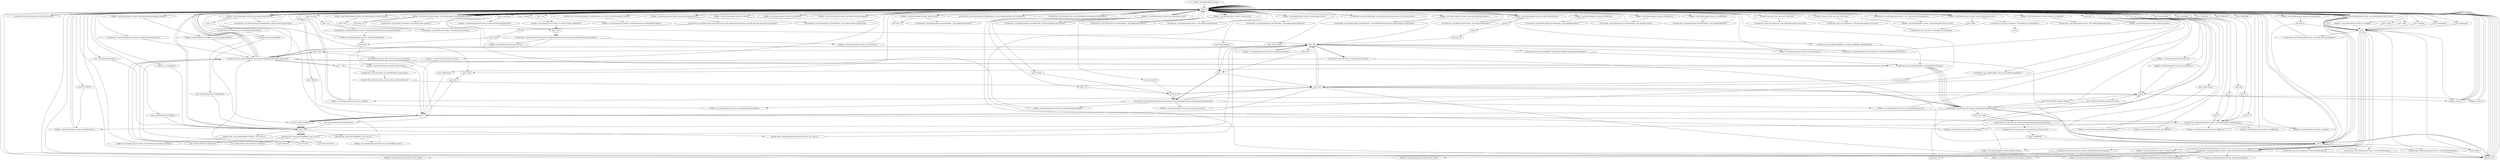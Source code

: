 digraph "" {
    "r0 := @this: com.fluendo.player.Cortado"
    "load.r r0"
    "r0 := @this: com.fluendo.player.Cortado"->"load.r r0";
    "load.r r0"->"load.r r0";
    "fieldput <com.fluendo.player.Cortado: com.fluendo.player.Cortado cortado>"
    "load.r r0"->"fieldput <com.fluendo.player.Cortado: com.fluendo.player.Cortado cortado>";
    "push \"init()\""
    "fieldput <com.fluendo.player.Cortado: com.fluendo.player.Cortado cortado>"->"push \"init()\"";
    "staticinvoke <com.fluendo.utils.Debug: void info(java.lang.String)>"
    "push \"init()\""->"staticinvoke <com.fluendo.utils.Debug: void info(java.lang.String)>";
    "staticinvoke <com.fluendo.utils.Debug: void info(java.lang.String)>"->"load.r r0";
    "fieldget <com.fluendo.player.Cortado: com.fluendo.player.CortadoPipeline pipeline>"
    "load.r r0"->"fieldget <com.fluendo.player.Cortado: com.fluendo.player.CortadoPipeline pipeline>";
    "ifnull load.r r0"
    "fieldget <com.fluendo.player.Cortado: com.fluendo.player.CortadoPipeline pipeline>"->"ifnull load.r r0";
    "ifnull load.r r0"->"load.r r0";
    "virtualinvoke <com.fluendo.player.Cortado: void stop()>"
    "load.r r0"->"virtualinvoke <com.fluendo.player.Cortado: void stop()>";
    "virtualinvoke <com.fluendo.player.Cortado: void stop()>"->"load.r r0";
    "new com.fluendo.player.CortadoPipeline"
    "load.r r0"->"new com.fluendo.player.CortadoPipeline";
    "dup1.r"
    "new com.fluendo.player.CortadoPipeline"->"dup1.r";
    "dup1.r"->"load.r r0";
    "specialinvoke <com.fluendo.player.CortadoPipeline: void <init>(com.fluendo.player.Cortado)>"
    "load.r r0"->"specialinvoke <com.fluendo.player.CortadoPipeline: void <init>(com.fluendo.player.Cortado)>";
    "fieldput <com.fluendo.player.Cortado: com.fluendo.player.CortadoPipeline pipeline>"
    "specialinvoke <com.fluendo.player.CortadoPipeline: void <init>(com.fluendo.player.Cortado)>"->"fieldput <com.fluendo.player.Cortado: com.fluendo.player.CortadoPipeline pipeline>";
    "fieldput <com.fluendo.player.Cortado: com.fluendo.player.CortadoPipeline pipeline>"->"load.r r0";
    "new com.fluendo.player.Configure"
    "load.r r0"->"new com.fluendo.player.Configure";
    "new com.fluendo.player.Configure"->"dup1.r";
    "specialinvoke <com.fluendo.player.Configure: void <init>()>"
    "dup1.r"->"specialinvoke <com.fluendo.player.Configure: void <init>()>";
    "fieldput <com.fluendo.player.Cortado: com.fluendo.player.Configure configure>"
    "specialinvoke <com.fluendo.player.Configure: void <init>()>"->"fieldput <com.fluendo.player.Cortado: com.fluendo.player.Configure configure>";
    "fieldput <com.fluendo.player.Cortado: com.fluendo.player.Configure configure>"->"load.r r0";
    "load.r r0"->"load.r r0";
    "load.r r0"->"load.r r0";
    "push \"url\""
    "load.r r0"->"push \"url\"";
    "push null"
    "push \"url\""->"push null";
    "virtualinvoke <com.fluendo.player.Cortado: java.lang.String getStringParam(java.lang.String,java.lang.String)>"
    "push null"->"virtualinvoke <com.fluendo.player.Cortado: java.lang.String getStringParam(java.lang.String,java.lang.String)>";
    "store.r $r6"
    "virtualinvoke <com.fluendo.player.Cortado: java.lang.String getStringParam(java.lang.String,java.lang.String)>"->"store.r $r6";
    "load.r $r6"
    "store.r $r6"->"load.r $r6";
    "fieldput <com.fluendo.player.Cortado: java.lang.String urlString>"
    "load.r $r6"->"fieldput <com.fluendo.player.Cortado: java.lang.String urlString>";
    "fieldput <com.fluendo.player.Cortado: java.lang.String urlString>"->"load.r $r6";
    "fieldput <com.fluendo.player.Cortado: java.lang.String src>"
    "load.r $r6"->"fieldput <com.fluendo.player.Cortado: java.lang.String src>";
    "fieldput <com.fluendo.player.Cortado: java.lang.String src>"->"load.r r0";
    "load.r r0"->"load.r r0";
    "push \"seekable\""
    "load.r r0"->"push \"seekable\"";
    "staticget <com.fluendo.player.Cortado: java.lang.String[] autoBoolVals>"
    "push \"seekable\""->"staticget <com.fluendo.player.Cortado: java.lang.String[] autoBoolVals>";
    "push \"auto\""
    "staticget <com.fluendo.player.Cortado: java.lang.String[] autoBoolVals>"->"push \"auto\"";
    "virtualinvoke <com.fluendo.player.Cortado: int getEnumParam(java.lang.String,java.lang.String[],java.lang.String)>"
    "push \"auto\""->"virtualinvoke <com.fluendo.player.Cortado: int getEnumParam(java.lang.String,java.lang.String[],java.lang.String)>";
    "fieldput <com.fluendo.player.Cortado: int seekable>"
    "virtualinvoke <com.fluendo.player.Cortado: int getEnumParam(java.lang.String,java.lang.String[],java.lang.String)>"->"fieldput <com.fluendo.player.Cortado: int seekable>";
    "fieldput <com.fluendo.player.Cortado: int seekable>"->"load.r r0";
    "load.r r0"->"load.r r0";
    "push \"live\""
    "load.r r0"->"push \"live\"";
    "push \"live\""->"staticget <com.fluendo.player.Cortado: java.lang.String[] autoBoolVals>";
    "staticget <com.fluendo.player.Cortado: java.lang.String[] autoBoolVals>"->"push \"auto\"";
    "push \"auto\""->"virtualinvoke <com.fluendo.player.Cortado: int getEnumParam(java.lang.String,java.lang.String[],java.lang.String)>";
    "fieldput <com.fluendo.player.Cortado: int live>"
    "virtualinvoke <com.fluendo.player.Cortado: int getEnumParam(java.lang.String,java.lang.String[],java.lang.String)>"->"fieldput <com.fluendo.player.Cortado: int live>";
    "fieldput <com.fluendo.player.Cortado: int live>"->"load.r r0";
    "load.r r0"->"load.r r0";
    "push \"duration\""
    "load.r r0"->"push \"duration\"";
    "push -1.0"
    "push \"duration\""->"push -1.0";
    "virtualinvoke <com.fluendo.player.Cortado: double getDoubleParam(java.lang.String,double)>"
    "push -1.0"->"virtualinvoke <com.fluendo.player.Cortado: double getDoubleParam(java.lang.String,double)>";
    "fieldput <com.fluendo.player.Cortado: double durationParam>"
    "virtualinvoke <com.fluendo.player.Cortado: double getDoubleParam(java.lang.String,double)>"->"fieldput <com.fluendo.player.Cortado: double durationParam>";
    "fieldput <com.fluendo.player.Cortado: double durationParam>"->"load.r r0";
    "load.r r0"->"load.r r0";
    "push \"audio\""
    "load.r r0"->"push \"audio\"";
    "push 1"
    "push \"audio\""->"push 1";
    "virtualinvoke <com.fluendo.player.Cortado: boolean getBoolParam(java.lang.String,boolean)>"
    "push 1"->"virtualinvoke <com.fluendo.player.Cortado: boolean getBoolParam(java.lang.String,boolean)>";
    "fieldput <com.fluendo.player.Cortado: boolean audio>"
    "virtualinvoke <com.fluendo.player.Cortado: boolean getBoolParam(java.lang.String,boolean)>"->"fieldput <com.fluendo.player.Cortado: boolean audio>";
    "fieldput <com.fluendo.player.Cortado: boolean audio>"->"load.r r0";
    "load.r r0"->"load.r r0";
    "push \"video\""
    "load.r r0"->"push \"video\"";
    "push \"video\""->"push 1";
    "push 1"->"virtualinvoke <com.fluendo.player.Cortado: boolean getBoolParam(java.lang.String,boolean)>";
    "fieldput <com.fluendo.player.Cortado: boolean video>"
    "virtualinvoke <com.fluendo.player.Cortado: boolean getBoolParam(java.lang.String,boolean)>"->"fieldput <com.fluendo.player.Cortado: boolean video>";
    "fieldput <com.fluendo.player.Cortado: boolean video>"->"load.r r0";
    "load.r r0"->"load.r r0";
    "push \"kateIndex\""
    "load.r r0"->"push \"kateIndex\"";
    "push -1"
    "push \"kateIndex\""->"push -1";
    "virtualinvoke <com.fluendo.player.Cortado: int getIntParam(java.lang.String,int)>"
    "push -1"->"virtualinvoke <com.fluendo.player.Cortado: int getIntParam(java.lang.String,int)>";
    "fieldput <com.fluendo.player.Cortado: int kateIndex>"
    "virtualinvoke <com.fluendo.player.Cortado: int getIntParam(java.lang.String,int)>"->"fieldput <com.fluendo.player.Cortado: int kateIndex>";
    "fieldput <com.fluendo.player.Cortado: int kateIndex>"->"load.r r0";
    "load.r r0"->"load.r r0";
    "push \"kateLanguage\""
    "load.r r0"->"push \"kateLanguage\"";
    "push \"\""
    "push \"kateLanguage\""->"push \"\"";
    "push \"\""->"virtualinvoke <com.fluendo.player.Cortado: java.lang.String getStringParam(java.lang.String,java.lang.String)>";
    "fieldput <com.fluendo.player.Cortado: java.lang.String kateLanguage>"
    "virtualinvoke <com.fluendo.player.Cortado: java.lang.String getStringParam(java.lang.String,java.lang.String)>"->"fieldput <com.fluendo.player.Cortado: java.lang.String kateLanguage>";
    "fieldput <com.fluendo.player.Cortado: java.lang.String kateLanguage>"->"load.r r0";
    "load.r r0"->"load.r r0";
    "push \"kateCategory\""
    "load.r r0"->"push \"kateCategory\"";
    "push \"kateCategory\""->"push \"\"";
    "push \"\""->"virtualinvoke <com.fluendo.player.Cortado: java.lang.String getStringParam(java.lang.String,java.lang.String)>";
    "fieldput <com.fluendo.player.Cortado: java.lang.String kateCategory>"
    "virtualinvoke <com.fluendo.player.Cortado: java.lang.String getStringParam(java.lang.String,java.lang.String)>"->"fieldput <com.fluendo.player.Cortado: java.lang.String kateCategory>";
    "fieldput <com.fluendo.player.Cortado: java.lang.String kateCategory>"->"load.r r0";
    "load.r r0"->"load.r r0";
    "push \"statusHeight\""
    "load.r r0"->"push \"statusHeight\"";
    "push 12"
    "push \"statusHeight\""->"push 12";
    "push 12"->"virtualinvoke <com.fluendo.player.Cortado: int getIntParam(java.lang.String,int)>";
    "fieldput <com.fluendo.player.Cortado: int statusHeight>"
    "virtualinvoke <com.fluendo.player.Cortado: int getIntParam(java.lang.String,int)>"->"fieldput <com.fluendo.player.Cortado: int statusHeight>";
    "fieldput <com.fluendo.player.Cortado: int statusHeight>"->"load.r r0";
    "load.r r0"->"load.r r0";
    "push \"autoPlay\""
    "load.r r0"->"push \"autoPlay\"";
    "push \"autoPlay\""->"push 1";
    "push 1"->"virtualinvoke <com.fluendo.player.Cortado: boolean getBoolParam(java.lang.String,boolean)>";
    "fieldput <com.fluendo.player.Cortado: boolean autoPlay>"
    "virtualinvoke <com.fluendo.player.Cortado: boolean getBoolParam(java.lang.String,boolean)>"->"fieldput <com.fluendo.player.Cortado: boolean autoPlay>";
    "fieldput <com.fluendo.player.Cortado: boolean autoPlay>"->"load.r r0";
    "load.r r0"->"load.r r0";
    "push \"showStatus\""
    "load.r r0"->"push \"showStatus\"";
    "staticget <com.fluendo.player.Cortado: java.lang.String[] showStatusVals>"
    "push \"showStatus\""->"staticget <com.fluendo.player.Cortado: java.lang.String[] showStatusVals>";
    "staticget <com.fluendo.player.Cortado: java.lang.String[] showStatusVals>"->"push \"auto\"";
    "push \"auto\""->"virtualinvoke <com.fluendo.player.Cortado: int getEnumParam(java.lang.String,java.lang.String[],java.lang.String)>";
    "fieldput <com.fluendo.player.Cortado: int showStatus>"
    "virtualinvoke <com.fluendo.player.Cortado: int getEnumParam(java.lang.String,java.lang.String[],java.lang.String)>"->"fieldput <com.fluendo.player.Cortado: int showStatus>";
    "fieldput <com.fluendo.player.Cortado: int showStatus>"->"load.r r0";
    "load.r r0"->"load.r r0";
    "push \"hideTimeout\""
    "load.r r0"->"push \"hideTimeout\"";
    "push 3"
    "push \"hideTimeout\""->"push 3";
    "push 3"->"virtualinvoke <com.fluendo.player.Cortado: int getIntParam(java.lang.String,int)>";
    "fieldput <com.fluendo.player.Cortado: int hideTimeout>"
    "virtualinvoke <com.fluendo.player.Cortado: int getIntParam(java.lang.String,int)>"->"fieldput <com.fluendo.player.Cortado: int hideTimeout>";
    "fieldput <com.fluendo.player.Cortado: int hideTimeout>"->"load.r r0";
    "load.r r0"->"load.r r0";
    "push \"showSpeaker\""
    "load.r r0"->"push \"showSpeaker\"";
    "push \"showSpeaker\""->"push 1";
    "push 1"->"virtualinvoke <com.fluendo.player.Cortado: boolean getBoolParam(java.lang.String,boolean)>";
    "fieldput <com.fluendo.player.Cortado: boolean showSpeaker>"
    "virtualinvoke <com.fluendo.player.Cortado: boolean getBoolParam(java.lang.String,boolean)>"->"fieldput <com.fluendo.player.Cortado: boolean showSpeaker>";
    "fieldput <com.fluendo.player.Cortado: boolean showSpeaker>"->"load.r r0";
    "load.r r0"->"load.r r0";
    "push \"keepAspect\""
    "load.r r0"->"push \"keepAspect\"";
    "push \"keepAspect\""->"push 1";
    "push 1"->"virtualinvoke <com.fluendo.player.Cortado: boolean getBoolParam(java.lang.String,boolean)>";
    "fieldput <com.fluendo.player.Cortado: boolean keepAspect>"
    "virtualinvoke <com.fluendo.player.Cortado: boolean getBoolParam(java.lang.String,boolean)>"->"fieldput <com.fluendo.player.Cortado: boolean keepAspect>";
    "fieldput <com.fluendo.player.Cortado: boolean keepAspect>"->"load.r r0";
    "load.r r0"->"load.r r0";
    "push \"ignoreAspect\""
    "load.r r0"->"push \"ignoreAspect\"";
    "push 0"
    "push \"ignoreAspect\""->"push 0";
    "push 0"->"virtualinvoke <com.fluendo.player.Cortado: boolean getBoolParam(java.lang.String,boolean)>";
    "fieldput <com.fluendo.player.Cortado: boolean ignoreAspect>"
    "virtualinvoke <com.fluendo.player.Cortado: boolean getBoolParam(java.lang.String,boolean)>"->"fieldput <com.fluendo.player.Cortado: boolean ignoreAspect>";
    "fieldput <com.fluendo.player.Cortado: boolean ignoreAspect>"->"load.r r0";
    "load.r r0"->"load.r r0";
    "push \"bufferSize\""
    "load.r r0"->"push \"bufferSize\"";
    "push 200"
    "push \"bufferSize\""->"push 200";
    "push 200"->"virtualinvoke <com.fluendo.player.Cortado: int getIntParam(java.lang.String,int)>";
    "fieldput <com.fluendo.player.Cortado: int bufferSize>"
    "virtualinvoke <com.fluendo.player.Cortado: int getIntParam(java.lang.String,int)>"->"fieldput <com.fluendo.player.Cortado: int bufferSize>";
    "fieldput <com.fluendo.player.Cortado: int bufferSize>"->"load.r r0";
    "load.r r0"->"load.r r0";
    "push \"bufferLow\""
    "load.r r0"->"push \"bufferLow\"";
    "push 10"
    "push \"bufferLow\""->"push 10";
    "push 10"->"virtualinvoke <com.fluendo.player.Cortado: int getIntParam(java.lang.String,int)>";
    "fieldput <com.fluendo.player.Cortado: int bufferLow>"
    "virtualinvoke <com.fluendo.player.Cortado: int getIntParam(java.lang.String,int)>"->"fieldput <com.fluendo.player.Cortado: int bufferLow>";
    "fieldput <com.fluendo.player.Cortado: int bufferLow>"->"load.r r0";
    "load.r r0"->"load.r r0";
    "push \"bufferHigh\""
    "load.r r0"->"push \"bufferHigh\"";
    "push 70"
    "push \"bufferHigh\""->"push 70";
    "push 70"->"virtualinvoke <com.fluendo.player.Cortado: int getIntParam(java.lang.String,int)>";
    "fieldput <com.fluendo.player.Cortado: int bufferHigh>"
    "virtualinvoke <com.fluendo.player.Cortado: int getIntParam(java.lang.String,int)>"->"fieldput <com.fluendo.player.Cortado: int bufferHigh>";
    "fieldput <com.fluendo.player.Cortado: int bufferHigh>"->"load.r r0";
    "load.r r0"->"load.r r0";
    "push \"debug\""
    "load.r r0"->"push \"debug\"";
    "push \"debug\""->"push 3";
    "push 3"->"virtualinvoke <com.fluendo.player.Cortado: int getIntParam(java.lang.String,int)>";
    "fieldput <com.fluendo.player.Cortado: int debug>"
    "virtualinvoke <com.fluendo.player.Cortado: int getIntParam(java.lang.String,int)>"->"fieldput <com.fluendo.player.Cortado: int debug>";
    "fieldput <com.fluendo.player.Cortado: int debug>"->"load.r r0";
    "load.r r0"->"load.r r0";
    "push \"userId\""
    "load.r r0"->"push \"userId\"";
    "push \"userId\""->"push null";
    "push null"->"virtualinvoke <com.fluendo.player.Cortado: java.lang.String getStringParam(java.lang.String,java.lang.String)>";
    "fieldput <com.fluendo.player.Cortado: java.lang.String userId>"
    "virtualinvoke <com.fluendo.player.Cortado: java.lang.String getStringParam(java.lang.String,java.lang.String)>"->"fieldput <com.fluendo.player.Cortado: java.lang.String userId>";
    "fieldput <com.fluendo.player.Cortado: java.lang.String userId>"->"load.r r0";
    "load.r r0"->"load.r r0";
    "push \"password\""
    "load.r r0"->"push \"password\"";
    "push \"password\""->"push null";
    "push null"->"virtualinvoke <com.fluendo.player.Cortado: java.lang.String getStringParam(java.lang.String,java.lang.String)>";
    "fieldput <com.fluendo.player.Cortado: java.lang.String password>"
    "virtualinvoke <com.fluendo.player.Cortado: java.lang.String getStringParam(java.lang.String,java.lang.String)>"->"fieldput <com.fluendo.player.Cortado: java.lang.String password>";
    "fieldput <com.fluendo.player.Cortado: java.lang.String password>"->"load.r r0";
    "fieldget <com.fluendo.player.Cortado: boolean video>"
    "load.r r0"->"fieldget <com.fluendo.player.Cortado: boolean video>";
    "ifne load.r r0"
    "fieldget <com.fluendo.player.Cortado: boolean video>"->"ifne load.r r0";
    "ifne load.r r0"->"load.r r0";
    "push 2147483647"
    "load.r r0"->"push 2147483647";
    "push 2147483647"->"fieldput <com.fluendo.player.Cortado: int hideTimeout>";
    "fieldput <com.fluendo.player.Cortado: int hideTimeout>"->"load.r r0";
    "fieldget <com.fluendo.player.Cortado: int debug>"
    "load.r r0"->"fieldget <com.fluendo.player.Cortado: int debug>";
    "staticput <com.fluendo.utils.Debug: int level>"
    "fieldget <com.fluendo.player.Cortado: int debug>"->"staticput <com.fluendo.utils.Debug: int level>";
    "staticput <com.fluendo.utils.Debug: int level>"->"push 3";
    "new java.lang.StringBuffer"
    "push 3"->"new java.lang.StringBuffer";
    "new java.lang.StringBuffer"->"dup1.r";
    "specialinvoke <java.lang.StringBuffer: void <init>()>"
    "dup1.r"->"specialinvoke <java.lang.StringBuffer: void <init>()>";
    "push \"build info: \""
    "specialinvoke <java.lang.StringBuffer: void <init>()>"->"push \"build info: \"";
    "virtualinvoke <java.lang.StringBuffer: java.lang.StringBuffer append(java.lang.String)>"
    "push \"build info: \""->"virtualinvoke <java.lang.StringBuffer: java.lang.StringBuffer append(java.lang.String)>";
    "virtualinvoke <java.lang.StringBuffer: java.lang.StringBuffer append(java.lang.String)>"->"load.r r0";
    "fieldget <com.fluendo.player.Cortado: com.fluendo.player.Configure configure>"
    "load.r r0"->"fieldget <com.fluendo.player.Cortado: com.fluendo.player.Configure configure>";
    "fieldget <com.fluendo.player.Configure: java.lang.String buildInfo>"
    "fieldget <com.fluendo.player.Cortado: com.fluendo.player.Configure configure>"->"fieldget <com.fluendo.player.Configure: java.lang.String buildInfo>";
    "fieldget <com.fluendo.player.Configure: java.lang.String buildInfo>"->"virtualinvoke <java.lang.StringBuffer: java.lang.StringBuffer append(java.lang.String)>";
    "virtualinvoke <java.lang.StringBuffer: java.lang.String toString()>"
    "virtualinvoke <java.lang.StringBuffer: java.lang.StringBuffer append(java.lang.String)>"->"virtualinvoke <java.lang.StringBuffer: java.lang.String toString()>";
    "staticinvoke <com.fluendo.utils.Debug: void log(int,java.lang.String)>"
    "virtualinvoke <java.lang.StringBuffer: java.lang.String toString()>"->"staticinvoke <com.fluendo.utils.Debug: void log(int,java.lang.String)>";
    "staticinvoke <com.fluendo.utils.Debug: void log(int,java.lang.String)>"->"push 3";
    "push 3"->"new java.lang.StringBuffer";
    "new java.lang.StringBuffer"->"dup1.r";
    "dup1.r"->"specialinvoke <java.lang.StringBuffer: void <init>()>";
    "push \"revision: \""
    "specialinvoke <java.lang.StringBuffer: void <init>()>"->"push \"revision: \"";
    "push \"revision: \""->"virtualinvoke <java.lang.StringBuffer: java.lang.StringBuffer append(java.lang.String)>";
    "virtualinvoke <java.lang.StringBuffer: java.lang.StringBuffer append(java.lang.String)>"->"load.r r0";
    "virtualinvoke <com.fluendo.player.Cortado: java.lang.String getRevision()>"
    "load.r r0"->"virtualinvoke <com.fluendo.player.Cortado: java.lang.String getRevision()>";
    "virtualinvoke <com.fluendo.player.Cortado: java.lang.String getRevision()>"->"virtualinvoke <java.lang.StringBuffer: java.lang.StringBuffer append(java.lang.String)>";
    "virtualinvoke <java.lang.StringBuffer: java.lang.StringBuffer append(java.lang.String)>"->"virtualinvoke <java.lang.StringBuffer: java.lang.String toString()>";
    "virtualinvoke <java.lang.StringBuffer: java.lang.String toString()>"->"staticinvoke <com.fluendo.utils.Debug: void log(int,java.lang.String)>";
    "push \"java.vendor\""
    "staticinvoke <com.fluendo.utils.Debug: void log(int,java.lang.String)>"->"push \"java.vendor\"";
    "staticinvoke <java.lang.System: java.lang.String getProperty(java.lang.String)>"
    "push \"java.vendor\""->"staticinvoke <java.lang.System: java.lang.String getProperty(java.lang.String)>";
    "virtualinvoke <java.lang.String: java.lang.String toUpperCase()>"
    "staticinvoke <java.lang.System: java.lang.String getProperty(java.lang.String)>"->"virtualinvoke <java.lang.String: java.lang.String toUpperCase()>";
    "push \"MICROSOFT\""
    "virtualinvoke <java.lang.String: java.lang.String toUpperCase()>"->"push \"MICROSOFT\"";
    "push \"MICROSOFT\""->"push 0";
    "virtualinvoke <java.lang.String: boolean startsWith(java.lang.String,int)>"
    "push 0"->"virtualinvoke <java.lang.String: boolean startsWith(java.lang.String,int)>";
    "ifeq load.r r0"
    "virtualinvoke <java.lang.String: boolean startsWith(java.lang.String,int)>"->"ifeq load.r r0";
    "push 2"
    "ifeq load.r r0"->"push 2";
    "push \"Found MS JVM, disable seeking.\""
    "push 2"->"push \"Found MS JVM, disable seeking.\"";
    "push \"Found MS JVM, disable seeking.\""->"staticinvoke <com.fluendo.utils.Debug: void log(int,java.lang.String)>";
    "staticinvoke <com.fluendo.utils.Debug: void log(int,java.lang.String)>"->"load.r r0";
    "load.r r0"->"push 2";
    "push 2"->"fieldput <com.fluendo.player.Cortado: int seekable>";
    "fieldput <com.fluendo.player.Cortado: int seekable>"->"load.r r0";
    "load.r r0"->"fieldget <com.fluendo.player.Cortado: com.fluendo.player.CortadoPipeline pipeline>";
    "fieldget <com.fluendo.player.Cortado: com.fluendo.player.CortadoPipeline pipeline>"->"load.r r0";
    "fieldget <com.fluendo.player.Cortado: java.lang.String urlString>"
    "load.r r0"->"fieldget <com.fluendo.player.Cortado: java.lang.String urlString>";
    "virtualinvoke <com.fluendo.player.CortadoPipeline: void setUrl(java.lang.String)>"
    "fieldget <com.fluendo.player.Cortado: java.lang.String urlString>"->"virtualinvoke <com.fluendo.player.CortadoPipeline: void setUrl(java.lang.String)>";
    "virtualinvoke <com.fluendo.player.CortadoPipeline: void setUrl(java.lang.String)>"->"load.r r0";
    "load.r r0"->"fieldget <com.fluendo.player.Cortado: com.fluendo.player.CortadoPipeline pipeline>";
    "fieldget <com.fluendo.player.Cortado: com.fluendo.player.CortadoPipeline pipeline>"->"load.r r0";
    "fieldget <com.fluendo.player.Cortado: java.lang.String userId>"
    "load.r r0"->"fieldget <com.fluendo.player.Cortado: java.lang.String userId>";
    "virtualinvoke <com.fluendo.player.CortadoPipeline: void setUserId(java.lang.String)>"
    "fieldget <com.fluendo.player.Cortado: java.lang.String userId>"->"virtualinvoke <com.fluendo.player.CortadoPipeline: void setUserId(java.lang.String)>";
    "virtualinvoke <com.fluendo.player.CortadoPipeline: void setUserId(java.lang.String)>"->"load.r r0";
    "load.r r0"->"fieldget <com.fluendo.player.Cortado: com.fluendo.player.CortadoPipeline pipeline>";
    "fieldget <com.fluendo.player.Cortado: com.fluendo.player.CortadoPipeline pipeline>"->"load.r r0";
    "fieldget <com.fluendo.player.Cortado: java.lang.String password>"
    "load.r r0"->"fieldget <com.fluendo.player.Cortado: java.lang.String password>";
    "virtualinvoke <com.fluendo.player.CortadoPipeline: void setPassword(java.lang.String)>"
    "fieldget <com.fluendo.player.Cortado: java.lang.String password>"->"virtualinvoke <com.fluendo.player.CortadoPipeline: void setPassword(java.lang.String)>";
    "virtualinvoke <com.fluendo.player.CortadoPipeline: void setPassword(java.lang.String)>"->"load.r r0";
    "load.r r0"->"fieldget <com.fluendo.player.Cortado: com.fluendo.player.CortadoPipeline pipeline>";
    "fieldget <com.fluendo.player.Cortado: com.fluendo.player.CortadoPipeline pipeline>"->"load.r r0";
    "fieldget <com.fluendo.player.Cortado: boolean audio>"
    "load.r r0"->"fieldget <com.fluendo.player.Cortado: boolean audio>";
    "virtualinvoke <com.fluendo.player.CortadoPipeline: void enableAudio(boolean)>"
    "fieldget <com.fluendo.player.Cortado: boolean audio>"->"virtualinvoke <com.fluendo.player.CortadoPipeline: void enableAudio(boolean)>";
    "virtualinvoke <com.fluendo.player.CortadoPipeline: void enableAudio(boolean)>"->"load.r r0";
    "load.r r0"->"fieldget <com.fluendo.player.Cortado: com.fluendo.player.CortadoPipeline pipeline>";
    "fieldget <com.fluendo.player.Cortado: com.fluendo.player.CortadoPipeline pipeline>"->"load.r r0";
    "load.r r0"->"fieldget <com.fluendo.player.Cortado: boolean video>";
    "virtualinvoke <com.fluendo.player.CortadoPipeline: void enableVideo(boolean)>"
    "fieldget <com.fluendo.player.Cortado: boolean video>"->"virtualinvoke <com.fluendo.player.CortadoPipeline: void enableVideo(boolean)>";
    "virtualinvoke <com.fluendo.player.CortadoPipeline: void enableVideo(boolean)>"->"load.r r0";
    "load.r r0"->"fieldget <com.fluendo.player.Cortado: com.fluendo.player.CortadoPipeline pipeline>";
    "fieldget <com.fluendo.player.Cortado: com.fluendo.player.CortadoPipeline pipeline>"->"load.r r0";
    "fieldget <com.fluendo.player.Cortado: boolean ignoreAspect>"
    "load.r r0"->"fieldget <com.fluendo.player.Cortado: boolean ignoreAspect>";
    "virtualinvoke <com.fluendo.player.CortadoPipeline: void setIgnoreAspect(boolean)>"
    "fieldget <com.fluendo.player.Cortado: boolean ignoreAspect>"->"virtualinvoke <com.fluendo.player.CortadoPipeline: void setIgnoreAspect(boolean)>";
    "virtualinvoke <com.fluendo.player.CortadoPipeline: void setIgnoreAspect(boolean)>"->"load.r r0";
    "load.r r0"->"fieldget <com.fluendo.player.Cortado: com.fluendo.player.CortadoPipeline pipeline>";
    "fieldget <com.fluendo.player.Cortado: com.fluendo.player.CortadoPipeline pipeline>"->"load.r r0";
    "fieldget <com.fluendo.player.Cortado: int kateIndex>"
    "load.r r0"->"fieldget <com.fluendo.player.Cortado: int kateIndex>";
    "fieldget <com.fluendo.player.Cortado: int kateIndex>"->"load.r r0";
    "fieldget <com.fluendo.player.Cortado: java.lang.String kateLanguage>"
    "load.r r0"->"fieldget <com.fluendo.player.Cortado: java.lang.String kateLanguage>";
    "fieldget <com.fluendo.player.Cortado: java.lang.String kateLanguage>"->"load.r r0";
    "fieldget <com.fluendo.player.Cortado: java.lang.String kateCategory>"
    "load.r r0"->"fieldget <com.fluendo.player.Cortado: java.lang.String kateCategory>";
    "virtualinvoke <com.fluendo.player.CortadoPipeline: void enableKateStream(int,java.lang.String,java.lang.String)>"
    "fieldget <com.fluendo.player.Cortado: java.lang.String kateCategory>"->"virtualinvoke <com.fluendo.player.CortadoPipeline: void enableKateStream(int,java.lang.String,java.lang.String)>";
    "virtualinvoke <com.fluendo.player.CortadoPipeline: void enableKateStream(int,java.lang.String,java.lang.String)>"->"load.r r0";
    "load.r r0"->"fieldget <com.fluendo.player.Cortado: com.fluendo.player.CortadoPipeline pipeline>";
    "fieldget <com.fluendo.player.Cortado: com.fluendo.player.CortadoPipeline pipeline>"->"load.r r0";
    "fieldget <com.fluendo.player.Cortado: int bufferSize>"
    "load.r r0"->"fieldget <com.fluendo.player.Cortado: int bufferSize>";
    "virtualinvoke <com.fluendo.player.CortadoPipeline: void setBufferSize(int)>"
    "fieldget <com.fluendo.player.Cortado: int bufferSize>"->"virtualinvoke <com.fluendo.player.CortadoPipeline: void setBufferSize(int)>";
    "virtualinvoke <com.fluendo.player.CortadoPipeline: void setBufferSize(int)>"->"load.r r0";
    "load.r r0"->"fieldget <com.fluendo.player.Cortado: com.fluendo.player.CortadoPipeline pipeline>";
    "fieldget <com.fluendo.player.Cortado: com.fluendo.player.CortadoPipeline pipeline>"->"load.r r0";
    "fieldget <com.fluendo.player.Cortado: int bufferLow>"
    "load.r r0"->"fieldget <com.fluendo.player.Cortado: int bufferLow>";
    "virtualinvoke <com.fluendo.player.CortadoPipeline: void setBufferLow(int)>"
    "fieldget <com.fluendo.player.Cortado: int bufferLow>"->"virtualinvoke <com.fluendo.player.CortadoPipeline: void setBufferLow(int)>";
    "virtualinvoke <com.fluendo.player.CortadoPipeline: void setBufferLow(int)>"->"load.r r0";
    "load.r r0"->"fieldget <com.fluendo.player.Cortado: com.fluendo.player.CortadoPipeline pipeline>";
    "fieldget <com.fluendo.player.Cortado: com.fluendo.player.CortadoPipeline pipeline>"->"load.r r0";
    "fieldget <com.fluendo.player.Cortado: int bufferHigh>"
    "load.r r0"->"fieldget <com.fluendo.player.Cortado: int bufferHigh>";
    "virtualinvoke <com.fluendo.player.CortadoPipeline: void setBufferHigh(int)>"
    "fieldget <com.fluendo.player.Cortado: int bufferHigh>"->"virtualinvoke <com.fluendo.player.CortadoPipeline: void setBufferHigh(int)>";
    "virtualinvoke <com.fluendo.player.CortadoPipeline: void setBufferHigh(int)>"->"load.r r0";
    "virtualinvoke <java.applet.Applet: java.net.URL getDocumentBase()>"
    "load.r r0"->"virtualinvoke <java.applet.Applet: java.net.URL getDocumentBase()>";
    "virtualinvoke <java.applet.Applet: java.net.URL getDocumentBase()>"->"store.r $r6";
    "store.r $r6"->"push 3";
    "push 3"->"new java.lang.StringBuffer";
    "new java.lang.StringBuffer"->"dup1.r";
    "dup1.r"->"specialinvoke <java.lang.StringBuffer: void <init>()>";
    "push \"Document base: \""
    "specialinvoke <java.lang.StringBuffer: void <init>()>"->"push \"Document base: \"";
    "push \"Document base: \""->"virtualinvoke <java.lang.StringBuffer: java.lang.StringBuffer append(java.lang.String)>";
    "virtualinvoke <java.lang.StringBuffer: java.lang.StringBuffer append(java.lang.String)>"->"load.r $r6";
    "virtualinvoke <java.lang.StringBuffer: java.lang.StringBuffer append(java.lang.Object)>"
    "load.r $r6"->"virtualinvoke <java.lang.StringBuffer: java.lang.StringBuffer append(java.lang.Object)>";
    "virtualinvoke <java.lang.StringBuffer: java.lang.StringBuffer append(java.lang.Object)>"->"virtualinvoke <java.lang.StringBuffer: java.lang.String toString()>";
    "virtualinvoke <java.lang.StringBuffer: java.lang.String toString()>"->"staticinvoke <com.fluendo.utils.Debug: void log(int,java.lang.String)>";
    "goto load.r r0"
    "staticinvoke <com.fluendo.utils.Debug: void log(int,java.lang.String)>"->"goto load.r r0";
    "goto load.r r0"->"load.r r0";
    "load.r r0"->"fieldget <com.fluendo.player.Cortado: com.fluendo.player.CortadoPipeline pipeline>";
    "fieldget <com.fluendo.player.Cortado: com.fluendo.player.CortadoPipeline pipeline>"->"load.r $r6";
    "virtualinvoke <com.fluendo.player.CortadoPipeline: void setDocumentBase(java.net.URL)>"
    "load.r $r6"->"virtualinvoke <com.fluendo.player.CortadoPipeline: void setDocumentBase(java.net.URL)>";
    "virtualinvoke <com.fluendo.player.CortadoPipeline: void setDocumentBase(java.net.URL)>"->"load.r r0";
    "load.r r0"->"fieldget <com.fluendo.player.Cortado: com.fluendo.player.CortadoPipeline pipeline>";
    "fieldget <com.fluendo.player.Cortado: com.fluendo.player.CortadoPipeline pipeline>"->"load.r r0";
    "virtualinvoke <com.fluendo.player.CortadoPipeline: void setComponent(java.awt.Component)>"
    "load.r r0"->"virtualinvoke <com.fluendo.player.CortadoPipeline: void setComponent(java.awt.Component)>";
    "virtualinvoke <com.fluendo.player.CortadoPipeline: void setComponent(java.awt.Component)>"->"load.r r0";
    "load.r r0"->"fieldget <com.fluendo.player.Cortado: com.fluendo.player.CortadoPipeline pipeline>";
    "virtualinvoke <com.fluendo.jst.Element: com.fluendo.jst.Bus getBus()>"
    "fieldget <com.fluendo.player.Cortado: com.fluendo.player.CortadoPipeline pipeline>"->"virtualinvoke <com.fluendo.jst.Element: com.fluendo.jst.Bus getBus()>";
    "virtualinvoke <com.fluendo.jst.Element: com.fluendo.jst.Bus getBus()>"->"load.r r0";
    "virtualinvoke <com.fluendo.jst.Bus: void addHandler(com.fluendo.jst.BusHandler)>"
    "load.r r0"->"virtualinvoke <com.fluendo.jst.Bus: void addHandler(com.fluendo.jst.BusHandler)>";
    "virtualinvoke <com.fluendo.jst.Bus: void addHandler(com.fluendo.jst.BusHandler)>"->"load.r r0";
    "staticget <java.awt.Color: java.awt.Color black>"
    "load.r r0"->"staticget <java.awt.Color: java.awt.Color black>";
    "virtualinvoke <java.awt.Component: void setBackground(java.awt.Color)>"
    "staticget <java.awt.Color: java.awt.Color black>"->"virtualinvoke <java.awt.Component: void setBackground(java.awt.Color)>";
    "virtualinvoke <java.awt.Component: void setBackground(java.awt.Color)>"->"load.r r0";
    "staticget <java.awt.Color: java.awt.Color white>"
    "load.r r0"->"staticget <java.awt.Color: java.awt.Color white>";
    "virtualinvoke <java.awt.Component: void setForeground(java.awt.Color)>"
    "staticget <java.awt.Color: java.awt.Color white>"->"virtualinvoke <java.awt.Component: void setForeground(java.awt.Color)>";
    "virtualinvoke <java.awt.Component: void setForeground(java.awt.Color)>"->"load.r r0";
    "new com.fluendo.player.Status"
    "load.r r0"->"new com.fluendo.player.Status";
    "new com.fluendo.player.Status"->"dup1.r";
    "dup1.r"->"load.r r0";
    "specialinvoke <com.fluendo.player.Status: void <init>(java.awt.Component)>"
    "load.r r0"->"specialinvoke <com.fluendo.player.Status: void <init>(java.awt.Component)>";
    "fieldput <com.fluendo.player.Cortado: com.fluendo.player.Status status>"
    "specialinvoke <com.fluendo.player.Status: void <init>(java.awt.Component)>"->"fieldput <com.fluendo.player.Cortado: com.fluendo.player.Status status>";
    "fieldput <com.fluendo.player.Cortado: com.fluendo.player.Status status>"->"load.r r0";
    "fieldget <com.fluendo.player.Cortado: com.fluendo.player.Status status>"
    "load.r r0"->"fieldget <com.fluendo.player.Cortado: com.fluendo.player.Status status>";
    "fieldget <com.fluendo.player.Cortado: com.fluendo.player.Status status>"->"load.r r0";
    "fieldget <com.fluendo.player.Cortado: boolean showSpeaker>"
    "load.r r0"->"fieldget <com.fluendo.player.Cortado: boolean showSpeaker>";
    "virtualinvoke <com.fluendo.player.Status: void setShowSpeaker(boolean)>"
    "fieldget <com.fluendo.player.Cortado: boolean showSpeaker>"->"virtualinvoke <com.fluendo.player.Status: void setShowSpeaker(boolean)>";
    "virtualinvoke <com.fluendo.player.Status: void setShowSpeaker(boolean)>"->"load.r r0";
    "load.r r0"->"fieldget <com.fluendo.player.Cortado: com.fluendo.player.Status status>";
    "fieldget <com.fluendo.player.Cortado: com.fluendo.player.Status status>"->"load.r r0";
    "load.r r0"->"fieldget <com.fluendo.player.Cortado: boolean audio>";
    "virtualinvoke <com.fluendo.player.Status: void setHaveAudio(boolean)>"
    "fieldget <com.fluendo.player.Cortado: boolean audio>"->"virtualinvoke <com.fluendo.player.Status: void setHaveAudio(boolean)>";
    "virtualinvoke <com.fluendo.player.Status: void setHaveAudio(boolean)>"->"load.r r0";
    "load.r r0"->"fieldget <com.fluendo.player.Cortado: com.fluendo.player.Status status>";
    "fieldget <com.fluendo.player.Cortado: com.fluendo.player.Status status>"->"push 1";
    "virtualinvoke <com.fluendo.player.Status: void setHavePercent(boolean)>"
    "push 1"->"virtualinvoke <com.fluendo.player.Status: void setHavePercent(boolean)>";
    "virtualinvoke <com.fluendo.player.Status: void setHavePercent(boolean)>"->"load.r r0";
    "fieldget <com.fluendo.player.Cortado: int live>"
    "load.r r0"->"fieldget <com.fluendo.player.Cortado: int live>";
    "fieldget <com.fluendo.player.Cortado: int live>"->"push 2";
    "ifcmpne.i load.r r0"
    "push 2"->"ifcmpne.i load.r r0";
    "ifcmpne.i load.r r0"->"load.r r0";
    "load.r r0"->"fieldget <com.fluendo.player.Cortado: com.fluendo.player.Status status>";
    "fieldget <com.fluendo.player.Cortado: com.fluendo.player.Status status>"->"push 0";
    "virtualinvoke <com.fluendo.player.Status: void setLive(boolean)>"
    "push 0"->"virtualinvoke <com.fluendo.player.Status: void setLive(boolean)>";
    "virtualinvoke <com.fluendo.player.Status: void setLive(boolean)>"->"goto load.r r0";
    "goto load.r r0"->"load.r r0";
    "fieldget <com.fluendo.player.Cortado: int seekable>"
    "load.r r0"->"fieldget <com.fluendo.player.Cortado: int seekable>";
    "fieldget <com.fluendo.player.Cortado: int seekable>"->"push 1";
    "push 1"->"ifcmpne.i load.r r0";
    "ifcmpne.i load.r r0"->"load.r r0";
    "load.r r0"->"fieldget <com.fluendo.player.Cortado: com.fluendo.player.Status status>";
    "fieldget <com.fluendo.player.Cortado: com.fluendo.player.Status status>"->"push 1";
    "virtualinvoke <com.fluendo.player.Status: void setSeekable(boolean)>"
    "push 1"->"virtualinvoke <com.fluendo.player.Status: void setSeekable(boolean)>";
    "virtualinvoke <com.fluendo.player.Status: void setSeekable(boolean)>"->"goto load.r r0";
    "goto load.r r0"->"load.r r0";
    "fieldget <com.fluendo.player.Cortado: double durationParam>"
    "load.r r0"->"fieldget <com.fluendo.player.Cortado: double durationParam>";
    "push 0.0"
    "fieldget <com.fluendo.player.Cortado: double durationParam>"->"push 0.0";
    "cmpg.d"
    "push 0.0"->"cmpg.d";
    "ifge load.r r0"
    "cmpg.d"->"ifge load.r r0";
    "ifge load.r r0"->"load.r $r6";
    "ifnull push \"\""
    "load.r $r6"->"ifnull push \"\"";
    "ifnull push \"\""->"load.r $r6";
    "virtualinvoke <java.net.URL: java.lang.String toString()>"
    "load.r $r6"->"virtualinvoke <java.net.URL: java.lang.String toString()>";
    "virtualinvoke <java.net.URL: java.lang.String toString()>"->"push 0";
    "push 0"->"load.r $r6";
    "load.r $r6"->"virtualinvoke <java.net.URL: java.lang.String toString()>";
    "push \"/\""
    "virtualinvoke <java.net.URL: java.lang.String toString()>"->"push \"/\"";
    "virtualinvoke <java.lang.String: int lastIndexOf(java.lang.String)>"
    "push \"/\""->"virtualinvoke <java.lang.String: int lastIndexOf(java.lang.String)>";
    "virtualinvoke <java.lang.String: java.lang.String substring(int,int)>"
    "virtualinvoke <java.lang.String: int lastIndexOf(java.lang.String)>"->"virtualinvoke <java.lang.String: java.lang.String substring(int,int)>";
    "virtualinvoke <java.lang.String: java.lang.String substring(int,int)>"->"store.r $r6";
    "store.r $r6"->"goto load.r r0";
    "goto load.r r0"->"load.r r0";
    "load.r r0"->"fieldget <com.fluendo.player.Cortado: java.lang.String urlString>";
    "push \"://\""
    "fieldget <com.fluendo.player.Cortado: java.lang.String urlString>"->"push \"://\"";
    "virtualinvoke <java.lang.String: int indexOf(java.lang.String)>"
    "push \"://\""->"virtualinvoke <java.lang.String: int indexOf(java.lang.String)>";
    "iflt new java.lang.StringBuffer"
    "virtualinvoke <java.lang.String: int indexOf(java.lang.String)>"->"iflt new java.lang.StringBuffer";
    "iflt new java.lang.StringBuffer"->"load.r r0";
    "load.r r0"->"fieldget <com.fluendo.player.Cortado: java.lang.String urlString>";
    "store.r $r93"
    "fieldget <com.fluendo.player.Cortado: java.lang.String urlString>"->"store.r $r93";
    "goto push 3"
    "store.r $r93"->"goto push 3";
    "goto push 3"->"push 3";
    "push 3"->"new java.lang.StringBuffer";
    "new java.lang.StringBuffer"->"dup1.r";
    "dup1.r"->"specialinvoke <java.lang.StringBuffer: void <init>()>";
    "push \"trying to determine duration for \""
    "specialinvoke <java.lang.StringBuffer: void <init>()>"->"push \"trying to determine duration for \"";
    "push \"trying to determine duration for \""->"virtualinvoke <java.lang.StringBuffer: java.lang.StringBuffer append(java.lang.String)>";
    "load.r $r93"
    "virtualinvoke <java.lang.StringBuffer: java.lang.StringBuffer append(java.lang.String)>"->"load.r $r93";
    "load.r $r93"->"virtualinvoke <java.lang.StringBuffer: java.lang.StringBuffer append(java.lang.String)>";
    "virtualinvoke <java.lang.StringBuffer: java.lang.StringBuffer append(java.lang.String)>"->"virtualinvoke <java.lang.StringBuffer: java.lang.String toString()>";
    "virtualinvoke <java.lang.StringBuffer: java.lang.String toString()>"->"staticinvoke <com.fluendo.utils.Debug: void log(int,java.lang.String)>";
    "staticinvoke <com.fluendo.utils.Debug: void log(int,java.lang.String)>"->"load.r r0";
    "load.r r0"->"load.r r0";
    "new java.net.URL"
    "load.r r0"->"new java.net.URL";
    "new java.net.URL"->"store.r $r6";
    "store.r $r6"->"load.r $r6";
    "load.r $r6"->"load.r $r93";
    "specialinvoke <java.net.URL: void <init>(java.lang.String)>"
    "load.r $r93"->"specialinvoke <java.net.URL: void <init>(java.lang.String)>";
    "new com.fluendo.player.DurationScanner"
    "specialinvoke <java.net.URL: void <init>(java.lang.String)>"->"new com.fluendo.player.DurationScanner";
    "new com.fluendo.player.DurationScanner"->"dup1.r";
    "specialinvoke <com.fluendo.player.DurationScanner: void <init>()>"
    "dup1.r"->"specialinvoke <com.fluendo.player.DurationScanner: void <init>()>";
    "specialinvoke <com.fluendo.player.DurationScanner: void <init>()>"->"load.r $r6";
    "load.r $r6"->"load.r r0";
    "load.r r0"->"fieldget <com.fluendo.player.Cortado: java.lang.String userId>";
    "fieldget <com.fluendo.player.Cortado: java.lang.String userId>"->"load.r r0";
    "load.r r0"->"fieldget <com.fluendo.player.Cortado: java.lang.String password>";
    "virtualinvoke <com.fluendo.player.DurationScanner: float getDurationForURL(java.net.URL,java.lang.String,java.lang.String)>"
    "fieldget <com.fluendo.player.Cortado: java.lang.String password>"->"virtualinvoke <com.fluendo.player.DurationScanner: float getDurationForURL(java.net.URL,java.lang.String,java.lang.String)>";
    "f2d"
    "virtualinvoke <com.fluendo.player.DurationScanner: float getDurationForURL(java.net.URL,java.lang.String,java.lang.String)>"->"f2d";
    "store.d $d2"
    "f2d"->"store.d $d2";
    "load.d $d2"
    "store.d $d2"->"load.d $d2";
    "load.d $d2"->"fieldput <com.fluendo.player.Cortado: double durationParam>";
    "fieldput <com.fluendo.player.Cortado: double durationParam>"->"load.d $d2";
    "fieldput <com.fluendo.player.Cortado: double duration>"
    "load.d $d2"->"fieldput <com.fluendo.player.Cortado: double duration>";
    "fieldput <com.fluendo.player.Cortado: double duration>"->"push 3";
    "push 3"->"new java.lang.StringBuffer";
    "new java.lang.StringBuffer"->"dup1.r";
    "dup1.r"->"specialinvoke <java.lang.StringBuffer: void <init>()>";
    "push \"Determined stream duration to be approx. \""
    "specialinvoke <java.lang.StringBuffer: void <init>()>"->"push \"Determined stream duration to be approx. \"";
    "push \"Determined stream duration to be approx. \""->"virtualinvoke <java.lang.StringBuffer: java.lang.StringBuffer append(java.lang.String)>";
    "virtualinvoke <java.lang.StringBuffer: java.lang.StringBuffer append(java.lang.String)>"->"load.r r0";
    "load.r r0"->"fieldget <com.fluendo.player.Cortado: double durationParam>";
    "virtualinvoke <java.lang.StringBuffer: java.lang.StringBuffer append(double)>"
    "fieldget <com.fluendo.player.Cortado: double durationParam>"->"virtualinvoke <java.lang.StringBuffer: java.lang.StringBuffer append(double)>";
    "virtualinvoke <java.lang.StringBuffer: java.lang.StringBuffer append(double)>"->"virtualinvoke <java.lang.StringBuffer: java.lang.String toString()>";
    "virtualinvoke <java.lang.StringBuffer: java.lang.String toString()>"->"staticinvoke <com.fluendo.utils.Debug: void log(int,java.lang.String)>";
    "staticinvoke <com.fluendo.utils.Debug: void log(int,java.lang.String)>"->"goto load.r r0";
    "goto load.r r0"->"load.r r0";
    "load.r r0"->"fieldget <com.fluendo.player.Cortado: com.fluendo.player.Status status>";
    "fieldget <com.fluendo.player.Cortado: com.fluendo.player.Status status>"->"load.r r0";
    "load.r r0"->"fieldget <com.fluendo.player.Cortado: double durationParam>";
    "virtualinvoke <com.fluendo.player.Status: void setDuration(double)>"
    "fieldget <com.fluendo.player.Cortado: double durationParam>"->"virtualinvoke <com.fluendo.player.Status: void setDuration(double)>";
    "virtualinvoke <com.fluendo.player.Status: void setDuration(double)>"->"load.r r0";
    "load.r r0"->"push 0";
    "fieldput <com.fluendo.player.Cortado: boolean inStatus>"
    "push 0"->"fieldput <com.fluendo.player.Cortado: boolean inStatus>";
    "fieldput <com.fluendo.player.Cortado: boolean inStatus>"->"load.r r0";
    "fieldget <com.fluendo.player.Cortado: int hideTimeout>"
    "load.r r0"->"fieldget <com.fluendo.player.Cortado: int hideTimeout>";
    "ifne push 0"
    "fieldget <com.fluendo.player.Cortado: int hideTimeout>"->"ifne push 0";
    "ifne push 0"->"push 1";
    "store.b $r6"
    "push 1"->"store.b $r6";
    "store.b $r6"->"goto load.r r0";
    "goto load.r r0"->"load.r r0";
    "load.b $r6"
    "load.r r0"->"load.b $r6";
    "fieldput <com.fluendo.player.Cortado: boolean mayHide>"
    "load.b $r6"->"fieldput <com.fluendo.player.Cortado: boolean mayHide>";
    "fieldput <com.fluendo.player.Cortado: boolean mayHide>"->"load.r r0";
    "load.r r0"->"push 0";
    "fieldput <com.fluendo.player.Cortado: int hideCounter>"
    "push 0"->"fieldput <com.fluendo.player.Cortado: int hideCounter>";
    "fieldput <com.fluendo.player.Cortado: int hideCounter>"->"load.r r0";
    "fieldget <com.fluendo.player.Cortado: int showStatus>"
    "load.r r0"->"fieldget <com.fluendo.player.Cortado: int showStatus>";
    "fieldget <com.fluendo.player.Cortado: int showStatus>"->"push 2";
    "ifcmpeq.i load.r r0"
    "push 2"->"ifcmpeq.i load.r r0";
    "ifcmpeq.i load.r r0"->"load.r r0";
    "load.r r0"->"fieldget <com.fluendo.player.Cortado: com.fluendo.player.Status status>";
    "fieldget <com.fluendo.player.Cortado: com.fluendo.player.Status status>"->"push 1";
    "virtualinvoke <java.awt.Component: void setVisible(boolean)>"
    "push 1"->"virtualinvoke <java.awt.Component: void setVisible(boolean)>";
    "virtualinvoke <java.awt.Component: void setVisible(boolean)>"->"goto load.r r0";
    "goto load.r r0"->"load.r r0";
    "new java.awt.PopupMenu"
    "load.r r0"->"new java.awt.PopupMenu";
    "new java.awt.PopupMenu"->"dup1.r";
    "specialinvoke <java.awt.PopupMenu: void <init>()>"
    "dup1.r"->"specialinvoke <java.awt.PopupMenu: void <init>()>";
    "fieldput <com.fluendo.player.Cortado: java.awt.PopupMenu menu>"
    "specialinvoke <java.awt.PopupMenu: void <init>()>"->"fieldput <com.fluendo.player.Cortado: java.awt.PopupMenu menu>";
    "fieldput <com.fluendo.player.Cortado: java.awt.PopupMenu menu>"->"load.r r0";
    "fieldget <com.fluendo.player.Cortado: java.awt.PopupMenu menu>"
    "load.r r0"->"fieldget <com.fluendo.player.Cortado: java.awt.PopupMenu menu>";
    "push \"About...\""
    "fieldget <com.fluendo.player.Cortado: java.awt.PopupMenu menu>"->"push \"About...\"";
    "virtualinvoke <java.awt.Menu: void add(java.lang.String)>"
    "push \"About...\""->"virtualinvoke <java.awt.Menu: void add(java.lang.String)>";
    "virtualinvoke <java.awt.Menu: void add(java.lang.String)>"->"load.r r0";
    "load.r r0"->"fieldget <com.fluendo.player.Cortado: java.awt.PopupMenu menu>";
    "fieldget <com.fluendo.player.Cortado: java.awt.PopupMenu menu>"->"load.r r0";
    "virtualinvoke <java.awt.MenuItem: void addActionListener(java.awt.event.ActionListener)>"
    "load.r r0"->"virtualinvoke <java.awt.MenuItem: void addActionListener(java.awt.event.ActionListener)>";
    "virtualinvoke <java.awt.MenuItem: void addActionListener(java.awt.event.ActionListener)>"->"load.r r0";
    "load.r r0"->"load.r r0";
    "load.r r0"->"fieldget <com.fluendo.player.Cortado: java.awt.PopupMenu menu>";
    "virtualinvoke <java.awt.Component: void add(java.awt.PopupMenu)>"
    "fieldget <com.fluendo.player.Cortado: java.awt.PopupMenu menu>"->"virtualinvoke <java.awt.Component: void add(java.awt.PopupMenu)>";
    "return"
    "virtualinvoke <java.awt.Component: void add(java.awt.PopupMenu)>"->"return";
    "ifcmpeq.i load.r r0"->"load.r r0";
    "load.r r0"->"fieldget <com.fluendo.player.Cortado: com.fluendo.player.Status status>";
    "fieldget <com.fluendo.player.Cortado: com.fluendo.player.Status status>"->"push 0";
    "push 0"->"virtualinvoke <java.awt.Component: void setVisible(boolean)>";
    "ifne push 0"->"push 0";
    "push 0"->"store.b $r6";
    "staticinvoke <com.fluendo.utils.Debug: void log(int,java.lang.String)>"->"store.r $r6";
    "store.r $r6"->"push 2";
    "push \"Couldn\'t determine duration for stream.\""
    "push 2"->"push \"Couldn\'t determine duration for stream.\"";
    "push \"Couldn\'t determine duration for stream.\""->"staticinvoke <com.fluendo.utils.Debug: void log(int,java.lang.String)>";
    "iflt new java.lang.StringBuffer"->"new java.lang.StringBuffer";
    "new java.lang.StringBuffer"->"dup1.r";
    "dup1.r"->"specialinvoke <java.lang.StringBuffer: void <init>()>";
    "specialinvoke <java.lang.StringBuffer: void <init>()>"->"load.r $r6";
    "load.r $r6"->"virtualinvoke <java.lang.StringBuffer: java.lang.StringBuffer append(java.lang.String)>";
    "virtualinvoke <java.lang.StringBuffer: java.lang.StringBuffer append(java.lang.String)>"->"push \"/\"";
    "push \"/\""->"virtualinvoke <java.lang.StringBuffer: java.lang.StringBuffer append(java.lang.String)>";
    "virtualinvoke <java.lang.StringBuffer: java.lang.StringBuffer append(java.lang.String)>"->"load.r r0";
    "load.r r0"->"fieldget <com.fluendo.player.Cortado: java.lang.String urlString>";
    "fieldget <com.fluendo.player.Cortado: java.lang.String urlString>"->"virtualinvoke <java.lang.StringBuffer: java.lang.StringBuffer append(java.lang.String)>";
    "virtualinvoke <java.lang.StringBuffer: java.lang.StringBuffer append(java.lang.String)>"->"virtualinvoke <java.lang.StringBuffer: java.lang.String toString()>";
    "virtualinvoke <java.lang.StringBuffer: java.lang.String toString()>"->"store.r $r93";
    "ifnull push \"\""->"push \"\"";
    "push \"\""->"store.r $r6";
    "ifcmpne.i load.r r0"->"load.r r0";
    "load.r r0"->"fieldget <com.fluendo.player.Cortado: com.fluendo.player.Status status>";
    "fieldget <com.fluendo.player.Cortado: com.fluendo.player.Status status>"->"push 0";
    "push 0"->"virtualinvoke <com.fluendo.player.Status: void setSeekable(boolean)>";
    "ifcmpne.i load.r r0"->"load.r r0";
    "load.r r0"->"fieldget <com.fluendo.player.Cortado: com.fluendo.player.Status status>";
    "fieldget <com.fluendo.player.Cortado: com.fluendo.player.Status status>"->"push 1";
    "push 1"->"virtualinvoke <com.fluendo.player.Status: void setLive(boolean)>";
    "staticinvoke <com.fluendo.utils.Debug: void log(int,java.lang.String)>"->"store.r $r6";
    "store.r $r6"->"push null";
    "push null"->"store.r $r6";
}
